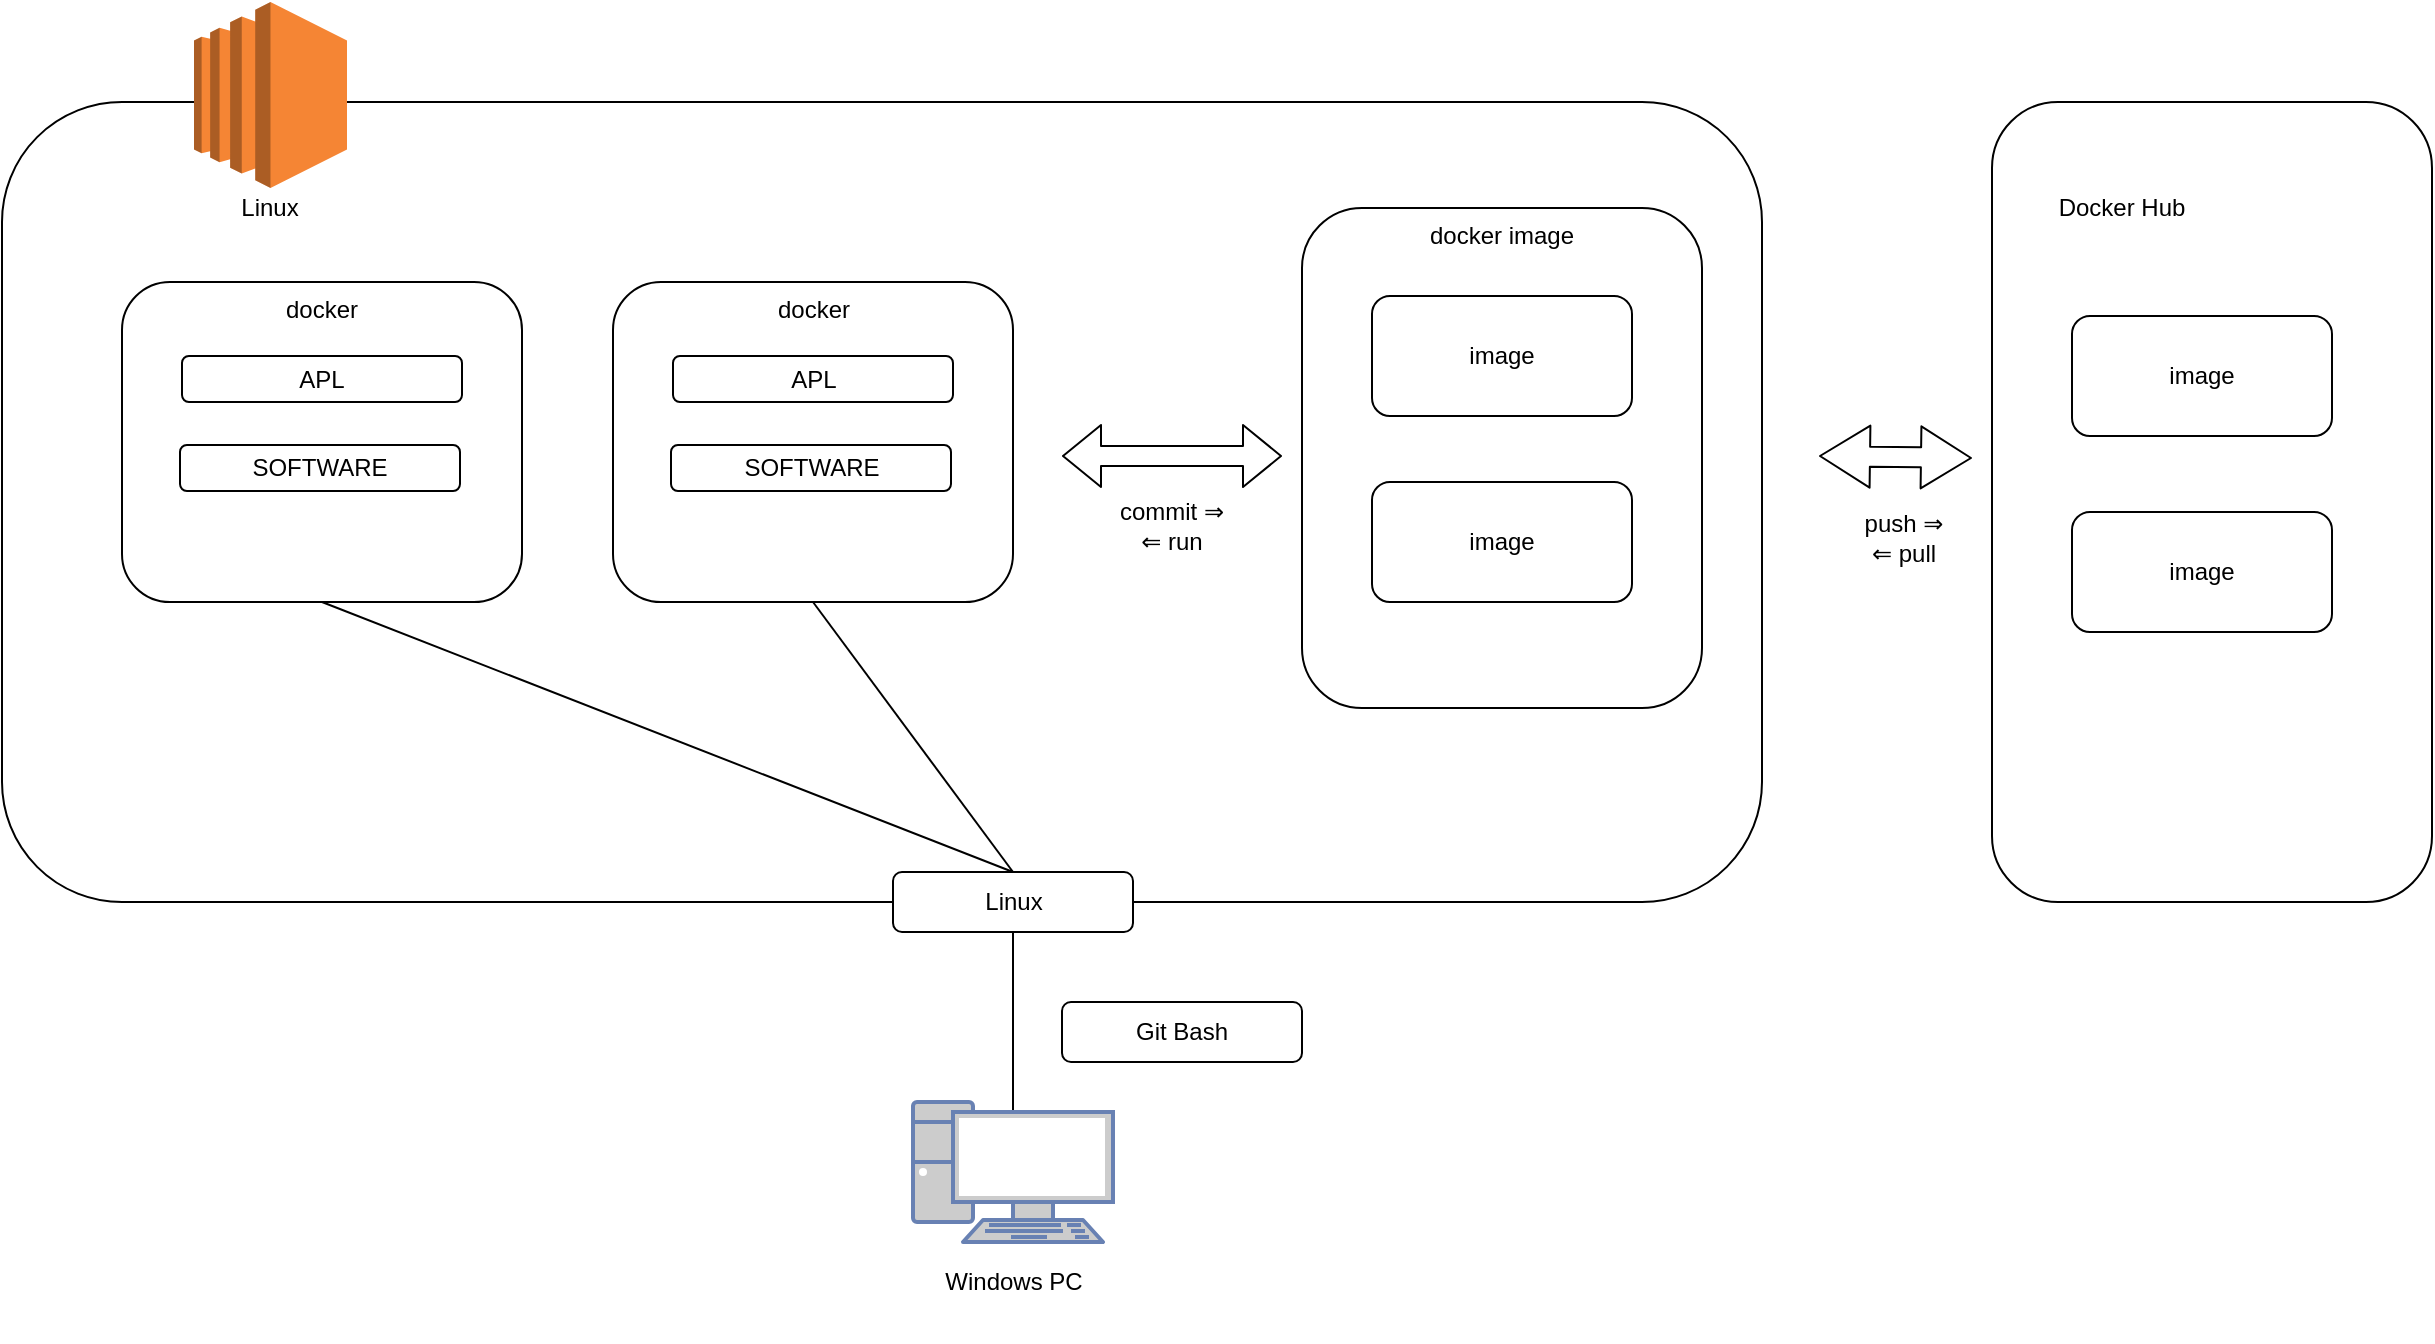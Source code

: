 <mxfile version="11.1.1" type="device"><diagram name="Page-1" id="197159a0-c6a4-9194-75a8-e4174976684c"><mxGraphModel dx="1707" dy="955" grid="1" gridSize="10" guides="1" tooltips="1" connect="1" arrows="1" fold="1" page="1" pageScale="1.5" pageWidth="1169" pageHeight="826" background="none" math="0" shadow="0"><root><mxCell id="0" style=";html=1;"/><mxCell id="1" style=";html=1;" parent="0"/><mxCell id="ShYyuO_x0RmDdP9kbeeV-31" value="" style="rounded=1;whiteSpace=wrap;html=1;gradientColor=none;fillColor=none;" vertex="1" parent="1"><mxGeometry x="1135" y="300" width="220" height="400" as="geometry"/></mxCell><mxCell id="ShYyuO_x0RmDdP9kbeeV-7" value="" style="endArrow=none;html=1;entryX=0.5;entryY=1;entryDx=0;entryDy=0;exitX=0.5;exitY=0.07;exitDx=0;exitDy=0;exitPerimeter=0;" edge="1" parent="1" source="ShYyuO_x0RmDdP9kbeeV-2" target="ShYyuO_x0RmDdP9kbeeV-30"><mxGeometry width="50" height="50" relative="1" as="geometry"><mxPoint x="-210.5" y="770" as="sourcePoint"/><mxPoint x="-160.5" y="720" as="targetPoint"/></mxGeometry></mxCell><mxCell id="ShYyuO_x0RmDdP9kbeeV-6" value="" style="rounded=1;whiteSpace=wrap;html=1;gradientColor=none;fillColor=none;" vertex="1" parent="1"><mxGeometry x="140" y="300" width="880" height="400" as="geometry"/></mxCell><mxCell id="ShYyuO_x0RmDdP9kbeeV-4" value="Git Bash" style="rounded=1;whiteSpace=wrap;html=1;" vertex="1" parent="1"><mxGeometry x="670" y="750" width="120" height="30" as="geometry"/></mxCell><mxCell id="ShYyuO_x0RmDdP9kbeeV-10" value="docker image" style="rounded=1;whiteSpace=wrap;html=1;fillColor=none;verticalAlign=top;" vertex="1" parent="1"><mxGeometry x="790" y="353" width="200" height="250" as="geometry"/></mxCell><mxCell id="ShYyuO_x0RmDdP9kbeeV-11" value="image" style="rounded=1;whiteSpace=wrap;html=1;fillColor=#ffffff;" vertex="1" parent="1"><mxGeometry x="825" y="397" width="130" height="60" as="geometry"/></mxCell><mxCell id="ShYyuO_x0RmDdP9kbeeV-13" value="docker" style="rounded=1;whiteSpace=wrap;html=1;fillColor=none;verticalAlign=top;" vertex="1" parent="1"><mxGeometry x="200" y="390" width="200" height="160" as="geometry"/></mxCell><mxCell id="ShYyuO_x0RmDdP9kbeeV-14" value="APL" style="rounded=1;whiteSpace=wrap;html=1;fillColor=#ffffff;" vertex="1" parent="1"><mxGeometry x="230" y="427" width="140" height="23" as="geometry"/></mxCell><mxCell id="ShYyuO_x0RmDdP9kbeeV-17" value="" style="endArrow=none;html=1;entryX=0.5;entryY=1;entryDx=0;entryDy=0;exitX=0.5;exitY=0;exitDx=0;exitDy=0;" edge="1" parent="1" source="ShYyuO_x0RmDdP9kbeeV-30" target="ShYyuO_x0RmDdP9kbeeV-13"><mxGeometry width="50" height="50" relative="1" as="geometry"><mxPoint x="139.5" y="960" as="sourcePoint"/><mxPoint x="189.5" y="910" as="targetPoint"/></mxGeometry></mxCell><mxCell id="ShYyuO_x0RmDdP9kbeeV-18" value="" style="group;strokeColor=none;" vertex="1" connectable="0" parent="1"><mxGeometry x="1155" y="255" width="90" height="108" as="geometry"/></mxCell><mxCell id="ShYyuO_x0RmDdP9kbeeV-15" value="" style="shape=image;html=1;verticalAlign=top;verticalLabelPosition=bottom;labelBackgroundColor=#ffffff;imageAspect=0;aspect=fixed;image=https://cdn3.iconfinder.com/data/icons/logos-and-brands-adobe/512/97_Docker-128.png;fillColor=#ffffff;gradientColor=none;" vertex="1" parent="ShYyuO_x0RmDdP9kbeeV-18"><mxGeometry width="90" height="90" as="geometry"/></mxCell><mxCell id="ShYyuO_x0RmDdP9kbeeV-16" value="Docker Hub" style="text;html=1;strokeColor=none;fillColor=none;align=center;verticalAlign=middle;whiteSpace=wrap;rounded=0;" vertex="1" parent="ShYyuO_x0RmDdP9kbeeV-18"><mxGeometry y="88" width="90" height="20" as="geometry"/></mxCell><mxCell id="ShYyuO_x0RmDdP9kbeeV-19" value="" style="group" vertex="1" connectable="0" parent="1"><mxGeometry x="229" y="250" width="90" height="113" as="geometry"/></mxCell><mxCell id="ShYyuO_x0RmDdP9kbeeV-1" value="" style="outlineConnect=0;dashed=0;verticalLabelPosition=bottom;verticalAlign=top;align=center;html=1;shape=mxgraph.aws3.ec2;fillColor=#F58534;gradientColor=none;" vertex="1" parent="ShYyuO_x0RmDdP9kbeeV-19"><mxGeometry x="7" width="76.5" height="93" as="geometry"/></mxCell><mxCell id="ShYyuO_x0RmDdP9kbeeV-5" value="Linux" style="text;html=1;strokeColor=none;fillColor=none;align=center;verticalAlign=middle;whiteSpace=wrap;rounded=0;" vertex="1" parent="ShYyuO_x0RmDdP9kbeeV-19"><mxGeometry y="93" width="90" height="20" as="geometry"/></mxCell><mxCell id="ShYyuO_x0RmDdP9kbeeV-20" value="" style="group" vertex="1" connectable="0" parent="1"><mxGeometry x="595.5" y="800" width="100" height="120" as="geometry"/></mxCell><mxCell id="ShYyuO_x0RmDdP9kbeeV-2" value="" style="fontColor=#0066CC;verticalAlign=top;verticalLabelPosition=bottom;labelPosition=center;align=center;html=1;outlineConnect=0;fillColor=#CCCCCC;strokeColor=#6881B3;gradientColor=none;gradientDirection=north;strokeWidth=2;shape=mxgraph.networks.pc;" vertex="1" parent="ShYyuO_x0RmDdP9kbeeV-20"><mxGeometry width="100" height="70" as="geometry"/></mxCell><mxCell id="ShYyuO_x0RmDdP9kbeeV-3" value="Windows PC" style="text;html=1;strokeColor=none;fillColor=none;align=center;verticalAlign=middle;whiteSpace=wrap;rounded=0;" vertex="1" parent="ShYyuO_x0RmDdP9kbeeV-20"><mxGeometry x="5" y="80" width="90" height="20" as="geometry"/></mxCell><mxCell id="ShYyuO_x0RmDdP9kbeeV-21" value="image" style="rounded=1;whiteSpace=wrap;html=1;fillColor=#ffffff;" vertex="1" parent="1"><mxGeometry x="825" y="490" width="130" height="60" as="geometry"/></mxCell><mxCell id="ShYyuO_x0RmDdP9kbeeV-23" value="SOFTWARE" style="rounded=1;whiteSpace=wrap;html=1;fillColor=#ffffff;" vertex="1" parent="1"><mxGeometry x="229" y="471.5" width="140" height="23" as="geometry"/></mxCell><mxCell id="ShYyuO_x0RmDdP9kbeeV-24" value="docker" style="rounded=1;whiteSpace=wrap;html=1;fillColor=none;verticalAlign=top;" vertex="1" parent="1"><mxGeometry x="445.5" y="390" width="200" height="160" as="geometry"/></mxCell><mxCell id="ShYyuO_x0RmDdP9kbeeV-25" value="APL" style="rounded=1;whiteSpace=wrap;html=1;fillColor=#ffffff;" vertex="1" parent="1"><mxGeometry x="475.5" y="427" width="140" height="23" as="geometry"/></mxCell><mxCell id="ShYyuO_x0RmDdP9kbeeV-26" value="SOFTWARE" style="rounded=1;whiteSpace=wrap;html=1;fillColor=#ffffff;" vertex="1" parent="1"><mxGeometry x="474.5" y="471.5" width="140" height="23" as="geometry"/></mxCell><mxCell id="ShYyuO_x0RmDdP9kbeeV-27" value="" style="endArrow=none;html=1;exitX=0.5;exitY=0;exitDx=0;exitDy=0;entryX=0.5;entryY=1;entryDx=0;entryDy=0;" edge="1" parent="1" source="ShYyuO_x0RmDdP9kbeeV-30" target="ShYyuO_x0RmDdP9kbeeV-24"><mxGeometry width="50" height="50" relative="1" as="geometry"><mxPoint x="624.5" y="750" as="sourcePoint"/><mxPoint x="279" y="600" as="targetPoint"/></mxGeometry></mxCell><mxCell id="ShYyuO_x0RmDdP9kbeeV-28" value="" style="shape=flexArrow;endArrow=classic;startArrow=classic;html=1;" edge="1" parent="1"><mxGeometry width="50" height="50" relative="1" as="geometry"><mxPoint x="670" y="477" as="sourcePoint"/><mxPoint x="780" y="477" as="targetPoint"/></mxGeometry></mxCell><mxCell id="ShYyuO_x0RmDdP9kbeeV-29" value="commit ⇒&lt;br&gt;⇐ run" style="text;html=1;strokeColor=none;fillColor=none;align=center;verticalAlign=middle;whiteSpace=wrap;rounded=0;" vertex="1" parent="1"><mxGeometry x="670" y="494.5" width="110" height="35" as="geometry"/></mxCell><mxCell id="ShYyuO_x0RmDdP9kbeeV-30" value="Linux" style="rounded=1;whiteSpace=wrap;html=1;" vertex="1" parent="1"><mxGeometry x="585.5" y="685" width="120" height="30" as="geometry"/></mxCell><mxCell id="ShYyuO_x0RmDdP9kbeeV-32" value="image" style="rounded=1;whiteSpace=wrap;html=1;fillColor=#ffffff;" vertex="1" parent="1"><mxGeometry x="1175" y="407" width="130" height="60" as="geometry"/></mxCell><mxCell id="ShYyuO_x0RmDdP9kbeeV-34" value="" style="shape=flexArrow;endArrow=classic;startArrow=classic;html=1;endSize=8;startSize=8;sourcePerimeterSpacing=0;" edge="1" parent="1"><mxGeometry width="50" height="50" relative="1" as="geometry"><mxPoint x="1048.5" y="477" as="sourcePoint"/><mxPoint x="1125" y="478" as="targetPoint"/></mxGeometry></mxCell><mxCell id="ShYyuO_x0RmDdP9kbeeV-35" value="push ⇒&lt;br&gt;⇐ pull" style="text;html=1;strokeColor=none;fillColor=none;align=center;verticalAlign=middle;whiteSpace=wrap;rounded=0;" vertex="1" parent="1"><mxGeometry x="1036" y="500" width="110" height="35" as="geometry"/></mxCell><mxCell id="ShYyuO_x0RmDdP9kbeeV-38" value="image" style="rounded=1;whiteSpace=wrap;html=1;fillColor=#ffffff;" vertex="1" parent="1"><mxGeometry x="1175" y="505" width="130" height="60" as="geometry"/></mxCell></root></mxGraphModel></diagram></mxfile>